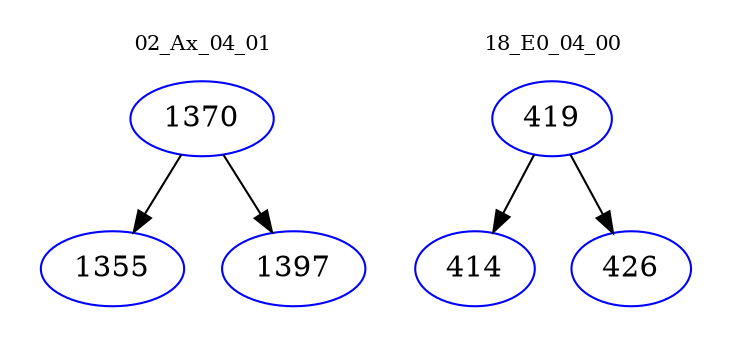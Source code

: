 digraph{
subgraph cluster_0 {
color = white
label = "02_Ax_04_01";
fontsize=10;
T0_1370 [label="1370", color="blue"]
T0_1370 -> T0_1355 [color="black"]
T0_1355 [label="1355", color="blue"]
T0_1370 -> T0_1397 [color="black"]
T0_1397 [label="1397", color="blue"]
}
subgraph cluster_1 {
color = white
label = "18_E0_04_00";
fontsize=10;
T1_419 [label="419", color="blue"]
T1_419 -> T1_414 [color="black"]
T1_414 [label="414", color="blue"]
T1_419 -> T1_426 [color="black"]
T1_426 [label="426", color="blue"]
}
}
